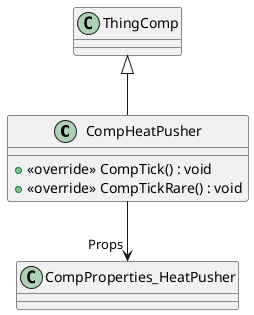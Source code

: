 @startuml
class CompHeatPusher {
    + <<override>> CompTick() : void
    + <<override>> CompTickRare() : void
}
ThingComp <|-- CompHeatPusher
CompHeatPusher --> "Props" CompProperties_HeatPusher
@enduml
